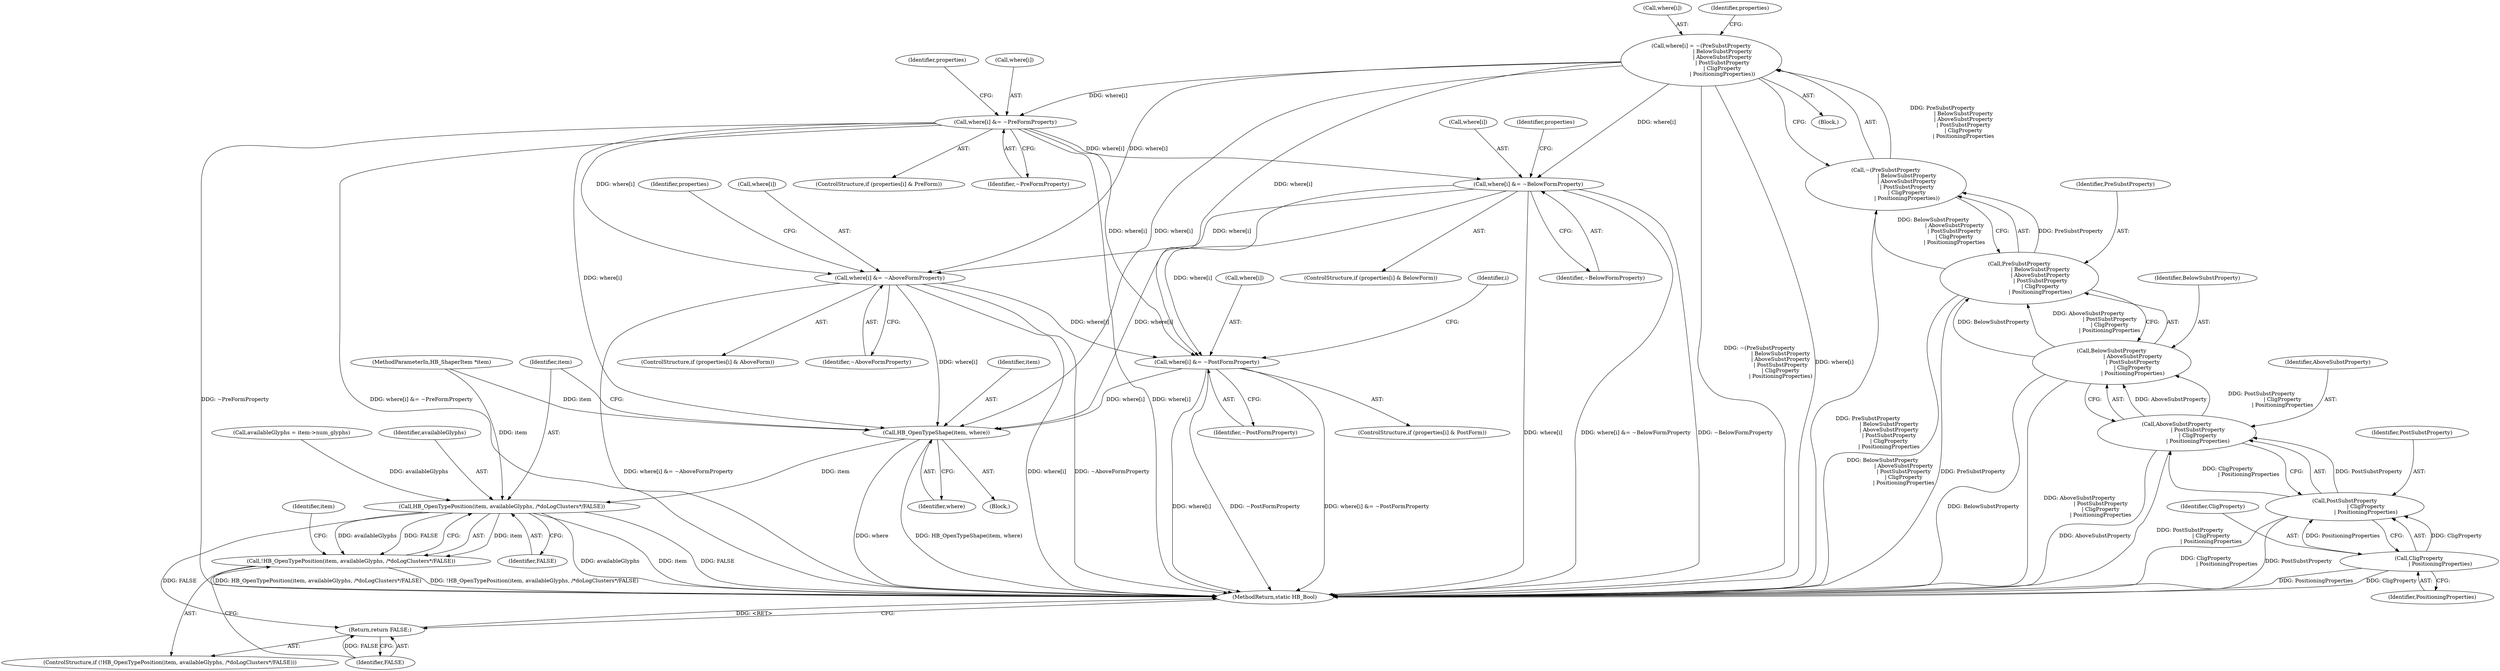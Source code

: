 digraph "0_Chrome_2953a669ec0a32a25c6250d34bf895ec0eb63d27@array" {
"1000734" [label="(Call,where[i] &= ~BelowFormProperty)"];
"1000723" [label="(Call,where[i] &= ~PreFormProperty)"];
"1000701" [label="(Call,where[i] = ~(PreSubstProperty\n                         | BelowSubstProperty\n                         | AboveSubstProperty\n                         | PostSubstProperty\n                         | CligProperty\n                         | PositioningProperties))"];
"1000705" [label="(Call,~(PreSubstProperty\n                         | BelowSubstProperty\n                         | AboveSubstProperty\n                         | PostSubstProperty\n                         | CligProperty\n                         | PositioningProperties))"];
"1000706" [label="(Call,PreSubstProperty\n                         | BelowSubstProperty\n                         | AboveSubstProperty\n                         | PostSubstProperty\n                         | CligProperty\n                         | PositioningProperties)"];
"1000708" [label="(Call,BelowSubstProperty\n                         | AboveSubstProperty\n                         | PostSubstProperty\n                         | CligProperty\n                         | PositioningProperties)"];
"1000710" [label="(Call,AboveSubstProperty\n                         | PostSubstProperty\n                         | CligProperty\n                         | PositioningProperties)"];
"1000712" [label="(Call,PostSubstProperty\n                         | CligProperty\n                         | PositioningProperties)"];
"1000714" [label="(Call,CligProperty\n                         | PositioningProperties)"];
"1000745" [label="(Call,where[i] &= ~AboveFormProperty)"];
"1000756" [label="(Call,where[i] &= ~PostFormProperty)"];
"1000761" [label="(Call,HB_OpenTypeShape(item, where))"];
"1000766" [label="(Call,HB_OpenTypePosition(item, availableGlyphs, /*doLogClusters*/FALSE))"];
"1000765" [label="(Call,!HB_OpenTypePosition(item, availableGlyphs, /*doLogClusters*/FALSE))"];
"1000770" [label="(Return,return FALSE;)"];
"1000714" [label="(Call,CligProperty\n                         | PositioningProperties)"];
"1000734" [label="(Call,where[i] &= ~BelowFormProperty)"];
"1000750" [label="(ControlStructure,if (properties[i] & PostForm))"];
"1000717" [label="(ControlStructure,if (properties[i] & PreForm))"];
"1000711" [label="(Identifier,AboveSubstProperty)"];
"1000771" [label="(Identifier,FALSE)"];
"1000766" [label="(Call,HB_OpenTypePosition(item, availableGlyphs, /*doLogClusters*/FALSE))"];
"1000710" [label="(Call,AboveSubstProperty\n                         | PostSubstProperty\n                         | CligProperty\n                         | PositioningProperties)"];
"1000739" [label="(ControlStructure,if (properties[i] & AboveForm))"];
"1000763" [label="(Identifier,where)"];
"1000749" [label="(Identifier,~AboveFormProperty)"];
"1000738" [label="(Identifier,~BelowFormProperty)"];
"1000700" [label="(Block,)"];
"1000767" [label="(Identifier,item)"];
"1000727" [label="(Identifier,~PreFormProperty)"];
"1000760" [label="(Identifier,~PostFormProperty)"];
"1000761" [label="(Call,HB_OpenTypeShape(item, where))"];
"1000111" [label="(MethodParameterIn,HB_ShaperItem *item)"];
"1000769" [label="(Identifier,FALSE)"];
"1000701" [label="(Call,where[i] = ~(PreSubstProperty\n                         | BelowSubstProperty\n                         | AboveSubstProperty\n                         | PostSubstProperty\n                         | CligProperty\n                         | PositioningProperties))"];
"1000742" [label="(Identifier,properties)"];
"1000712" [label="(Call,PostSubstProperty\n                         | CligProperty\n                         | PositioningProperties)"];
"1000716" [label="(Identifier,PositioningProperties)"];
"1000735" [label="(Call,where[i])"];
"1000765" [label="(Call,!HB_OpenTypePosition(item, availableGlyphs, /*doLogClusters*/FALSE))"];
"1000724" [label="(Call,where[i])"];
"1000707" [label="(Identifier,PreSubstProperty)"];
"1000782" [label="(Identifier,item)"];
"1000706" [label="(Call,PreSubstProperty\n                         | BelowSubstProperty\n                         | AboveSubstProperty\n                         | PostSubstProperty\n                         | CligProperty\n                         | PositioningProperties)"];
"1000699" [label="(Identifier,i)"];
"1000764" [label="(ControlStructure,if (!HB_OpenTypePosition(item, availableGlyphs, /*doLogClusters*/FALSE)))"];
"1000753" [label="(Identifier,properties)"];
"1000713" [label="(Identifier,PostSubstProperty)"];
"1000723" [label="(Call,where[i] &= ~PreFormProperty)"];
"1000757" [label="(Call,where[i])"];
"1000762" [label="(Identifier,item)"];
"1000702" [label="(Call,where[i])"];
"1000115" [label="(Call,availableGlyphs = item->num_glyphs)"];
"1000746" [label="(Call,where[i])"];
"1000689" [label="(Block,)"];
"1000715" [label="(Identifier,CligProperty)"];
"1000768" [label="(Identifier,availableGlyphs)"];
"1000745" [label="(Call,where[i] &= ~AboveFormProperty)"];
"1000705" [label="(Call,~(PreSubstProperty\n                         | BelowSubstProperty\n                         | AboveSubstProperty\n                         | PostSubstProperty\n                         | CligProperty\n                         | PositioningProperties))"];
"1000731" [label="(Identifier,properties)"];
"1000708" [label="(Call,BelowSubstProperty\n                         | AboveSubstProperty\n                         | PostSubstProperty\n                         | CligProperty\n                         | PositioningProperties)"];
"1000709" [label="(Identifier,BelowSubstProperty)"];
"1000728" [label="(ControlStructure,if (properties[i] & BelowForm))"];
"1000770" [label="(Return,return FALSE;)"];
"1000756" [label="(Call,where[i] &= ~PostFormProperty)"];
"1000789" [label="(MethodReturn,static HB_Bool)"];
"1000720" [label="(Identifier,properties)"];
"1000734" -> "1000728"  [label="AST: "];
"1000734" -> "1000738"  [label="CFG: "];
"1000735" -> "1000734"  [label="AST: "];
"1000738" -> "1000734"  [label="AST: "];
"1000742" -> "1000734"  [label="CFG: "];
"1000734" -> "1000789"  [label="DDG: where[i]"];
"1000734" -> "1000789"  [label="DDG: where[i] &= ~BelowFormProperty"];
"1000734" -> "1000789"  [label="DDG: ~BelowFormProperty"];
"1000723" -> "1000734"  [label="DDG: where[i]"];
"1000701" -> "1000734"  [label="DDG: where[i]"];
"1000734" -> "1000745"  [label="DDG: where[i]"];
"1000734" -> "1000756"  [label="DDG: where[i]"];
"1000734" -> "1000761"  [label="DDG: where[i]"];
"1000723" -> "1000717"  [label="AST: "];
"1000723" -> "1000727"  [label="CFG: "];
"1000724" -> "1000723"  [label="AST: "];
"1000727" -> "1000723"  [label="AST: "];
"1000731" -> "1000723"  [label="CFG: "];
"1000723" -> "1000789"  [label="DDG: where[i]"];
"1000723" -> "1000789"  [label="DDG: ~PreFormProperty"];
"1000723" -> "1000789"  [label="DDG: where[i] &= ~PreFormProperty"];
"1000701" -> "1000723"  [label="DDG: where[i]"];
"1000723" -> "1000745"  [label="DDG: where[i]"];
"1000723" -> "1000756"  [label="DDG: where[i]"];
"1000723" -> "1000761"  [label="DDG: where[i]"];
"1000701" -> "1000700"  [label="AST: "];
"1000701" -> "1000705"  [label="CFG: "];
"1000702" -> "1000701"  [label="AST: "];
"1000705" -> "1000701"  [label="AST: "];
"1000720" -> "1000701"  [label="CFG: "];
"1000701" -> "1000789"  [label="DDG: ~(PreSubstProperty\n                         | BelowSubstProperty\n                         | AboveSubstProperty\n                         | PostSubstProperty\n                         | CligProperty\n                         | PositioningProperties)"];
"1000701" -> "1000789"  [label="DDG: where[i]"];
"1000705" -> "1000701"  [label="DDG: PreSubstProperty\n                         | BelowSubstProperty\n                         | AboveSubstProperty\n                         | PostSubstProperty\n                         | CligProperty\n                         | PositioningProperties"];
"1000701" -> "1000745"  [label="DDG: where[i]"];
"1000701" -> "1000756"  [label="DDG: where[i]"];
"1000701" -> "1000761"  [label="DDG: where[i]"];
"1000705" -> "1000706"  [label="CFG: "];
"1000706" -> "1000705"  [label="AST: "];
"1000705" -> "1000789"  [label="DDG: PreSubstProperty\n                         | BelowSubstProperty\n                         | AboveSubstProperty\n                         | PostSubstProperty\n                         | CligProperty\n                         | PositioningProperties"];
"1000706" -> "1000705"  [label="DDG: PreSubstProperty"];
"1000706" -> "1000705"  [label="DDG: BelowSubstProperty\n                         | AboveSubstProperty\n                         | PostSubstProperty\n                         | CligProperty\n                         | PositioningProperties"];
"1000706" -> "1000708"  [label="CFG: "];
"1000707" -> "1000706"  [label="AST: "];
"1000708" -> "1000706"  [label="AST: "];
"1000706" -> "1000789"  [label="DDG: BelowSubstProperty\n                         | AboveSubstProperty\n                         | PostSubstProperty\n                         | CligProperty\n                         | PositioningProperties"];
"1000706" -> "1000789"  [label="DDG: PreSubstProperty"];
"1000708" -> "1000706"  [label="DDG: BelowSubstProperty"];
"1000708" -> "1000706"  [label="DDG: AboveSubstProperty\n                         | PostSubstProperty\n                         | CligProperty\n                         | PositioningProperties"];
"1000708" -> "1000710"  [label="CFG: "];
"1000709" -> "1000708"  [label="AST: "];
"1000710" -> "1000708"  [label="AST: "];
"1000708" -> "1000789"  [label="DDG: BelowSubstProperty"];
"1000708" -> "1000789"  [label="DDG: AboveSubstProperty\n                         | PostSubstProperty\n                         | CligProperty\n                         | PositioningProperties"];
"1000710" -> "1000708"  [label="DDG: AboveSubstProperty"];
"1000710" -> "1000708"  [label="DDG: PostSubstProperty\n                         | CligProperty\n                         | PositioningProperties"];
"1000710" -> "1000712"  [label="CFG: "];
"1000711" -> "1000710"  [label="AST: "];
"1000712" -> "1000710"  [label="AST: "];
"1000710" -> "1000789"  [label="DDG: AboveSubstProperty"];
"1000710" -> "1000789"  [label="DDG: PostSubstProperty\n                         | CligProperty\n                         | PositioningProperties"];
"1000712" -> "1000710"  [label="DDG: PostSubstProperty"];
"1000712" -> "1000710"  [label="DDG: CligProperty\n                         | PositioningProperties"];
"1000712" -> "1000714"  [label="CFG: "];
"1000713" -> "1000712"  [label="AST: "];
"1000714" -> "1000712"  [label="AST: "];
"1000712" -> "1000789"  [label="DDG: CligProperty\n                         | PositioningProperties"];
"1000712" -> "1000789"  [label="DDG: PostSubstProperty"];
"1000714" -> "1000712"  [label="DDG: CligProperty"];
"1000714" -> "1000712"  [label="DDG: PositioningProperties"];
"1000714" -> "1000716"  [label="CFG: "];
"1000715" -> "1000714"  [label="AST: "];
"1000716" -> "1000714"  [label="AST: "];
"1000714" -> "1000789"  [label="DDG: PositioningProperties"];
"1000714" -> "1000789"  [label="DDG: CligProperty"];
"1000745" -> "1000739"  [label="AST: "];
"1000745" -> "1000749"  [label="CFG: "];
"1000746" -> "1000745"  [label="AST: "];
"1000749" -> "1000745"  [label="AST: "];
"1000753" -> "1000745"  [label="CFG: "];
"1000745" -> "1000789"  [label="DDG: where[i] &= ~AboveFormProperty"];
"1000745" -> "1000789"  [label="DDG: where[i]"];
"1000745" -> "1000789"  [label="DDG: ~AboveFormProperty"];
"1000745" -> "1000756"  [label="DDG: where[i]"];
"1000745" -> "1000761"  [label="DDG: where[i]"];
"1000756" -> "1000750"  [label="AST: "];
"1000756" -> "1000760"  [label="CFG: "];
"1000757" -> "1000756"  [label="AST: "];
"1000760" -> "1000756"  [label="AST: "];
"1000699" -> "1000756"  [label="CFG: "];
"1000756" -> "1000789"  [label="DDG: where[i]"];
"1000756" -> "1000789"  [label="DDG: ~PostFormProperty"];
"1000756" -> "1000789"  [label="DDG: where[i] &= ~PostFormProperty"];
"1000756" -> "1000761"  [label="DDG: where[i]"];
"1000761" -> "1000689"  [label="AST: "];
"1000761" -> "1000763"  [label="CFG: "];
"1000762" -> "1000761"  [label="AST: "];
"1000763" -> "1000761"  [label="AST: "];
"1000767" -> "1000761"  [label="CFG: "];
"1000761" -> "1000789"  [label="DDG: where"];
"1000761" -> "1000789"  [label="DDG: HB_OpenTypeShape(item, where)"];
"1000111" -> "1000761"  [label="DDG: item"];
"1000761" -> "1000766"  [label="DDG: item"];
"1000766" -> "1000765"  [label="AST: "];
"1000766" -> "1000769"  [label="CFG: "];
"1000767" -> "1000766"  [label="AST: "];
"1000768" -> "1000766"  [label="AST: "];
"1000769" -> "1000766"  [label="AST: "];
"1000765" -> "1000766"  [label="CFG: "];
"1000766" -> "1000789"  [label="DDG: item"];
"1000766" -> "1000789"  [label="DDG: FALSE"];
"1000766" -> "1000789"  [label="DDG: availableGlyphs"];
"1000766" -> "1000765"  [label="DDG: item"];
"1000766" -> "1000765"  [label="DDG: availableGlyphs"];
"1000766" -> "1000765"  [label="DDG: FALSE"];
"1000111" -> "1000766"  [label="DDG: item"];
"1000115" -> "1000766"  [label="DDG: availableGlyphs"];
"1000766" -> "1000770"  [label="DDG: FALSE"];
"1000765" -> "1000764"  [label="AST: "];
"1000771" -> "1000765"  [label="CFG: "];
"1000782" -> "1000765"  [label="CFG: "];
"1000765" -> "1000789"  [label="DDG: HB_OpenTypePosition(item, availableGlyphs, /*doLogClusters*/FALSE)"];
"1000765" -> "1000789"  [label="DDG: !HB_OpenTypePosition(item, availableGlyphs, /*doLogClusters*/FALSE)"];
"1000770" -> "1000764"  [label="AST: "];
"1000770" -> "1000771"  [label="CFG: "];
"1000771" -> "1000770"  [label="AST: "];
"1000789" -> "1000770"  [label="CFG: "];
"1000770" -> "1000789"  [label="DDG: <RET>"];
"1000771" -> "1000770"  [label="DDG: FALSE"];
}
